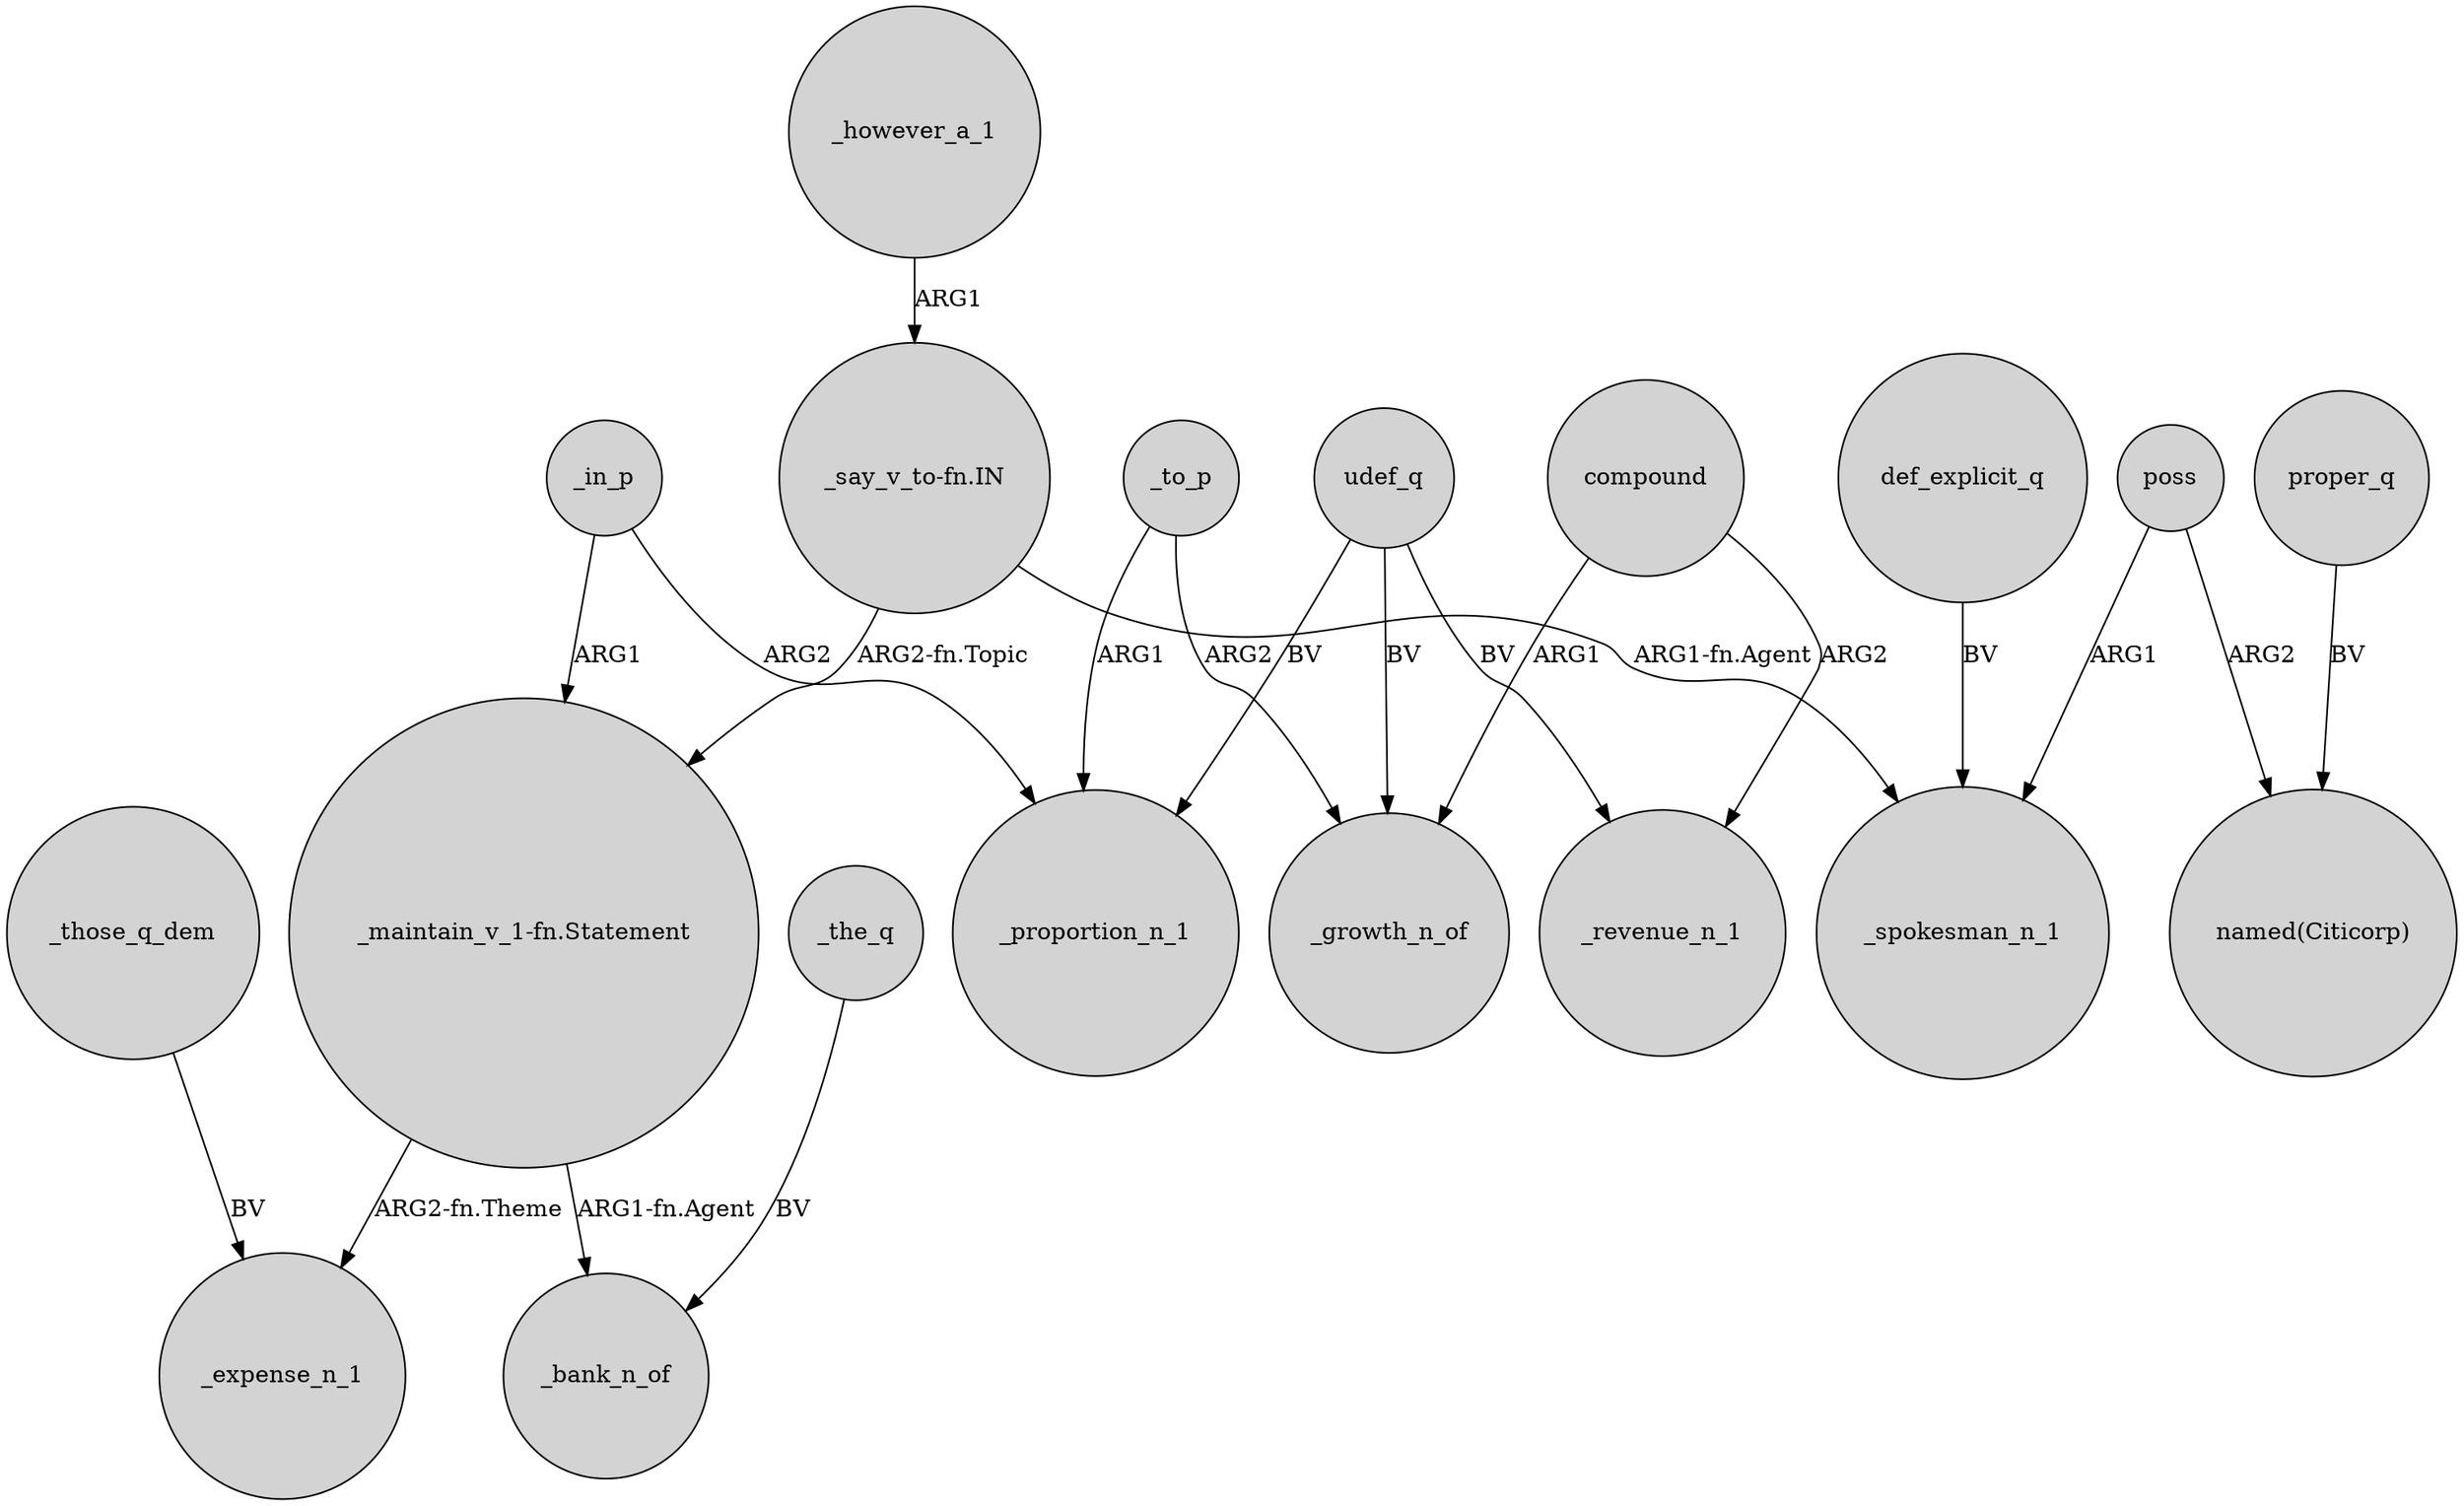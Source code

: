 digraph {
	node [shape=circle style=filled]
	"_maintain_v_1-fn.Statement" -> _expense_n_1 [label="ARG2-fn.Theme"]
	_to_p -> _growth_n_of [label=ARG2]
	proper_q -> "named(Citicorp)" [label=BV]
	udef_q -> _proportion_n_1 [label=BV]
	_in_p -> "_maintain_v_1-fn.Statement" [label=ARG1]
	_however_a_1 -> "_say_v_to-fn.IN" [label=ARG1]
	poss -> _spokesman_n_1 [label=ARG1]
	compound -> _revenue_n_1 [label=ARG2]
	"_say_v_to-fn.IN" -> _spokesman_n_1 [label="ARG1-fn.Agent"]
	_in_p -> _proportion_n_1 [label=ARG2]
	udef_q -> _revenue_n_1 [label=BV]
	_the_q -> _bank_n_of [label=BV]
	poss -> "named(Citicorp)" [label=ARG2]
	_to_p -> _proportion_n_1 [label=ARG1]
	compound -> _growth_n_of [label=ARG1]
	def_explicit_q -> _spokesman_n_1 [label=BV]
	"_say_v_to-fn.IN" -> "_maintain_v_1-fn.Statement" [label="ARG2-fn.Topic"]
	_those_q_dem -> _expense_n_1 [label=BV]
	udef_q -> _growth_n_of [label=BV]
	"_maintain_v_1-fn.Statement" -> _bank_n_of [label="ARG1-fn.Agent"]
}
